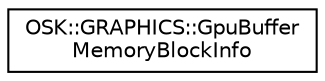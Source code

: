 digraph "Representación gráfica de la clase"
{
 // INTERACTIVE_SVG=YES
 // LATEX_PDF_SIZE
  edge [fontname="Helvetica",fontsize="10",labelfontname="Helvetica",labelfontsize="10"];
  node [fontname="Helvetica",fontsize="10",shape=record];
  rankdir="LR";
  Node0 [label="OSK::GRAPHICS::GpuBuffer\lMemoryBlockInfo",height=0.2,width=0.4,color="black", fillcolor="white", style="filled",URL="$struct_o_s_k_1_1_g_r_a_p_h_i_c_s_1_1_gpu_buffer_memory_block_info.html",tooltip=" "];
}
